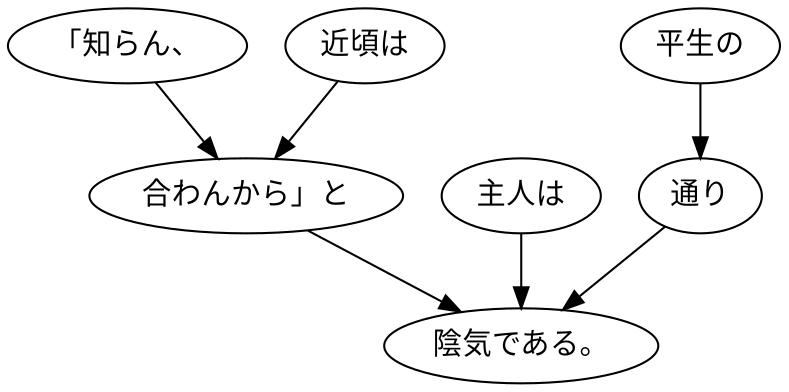 digraph graph1541 {
	node0 [label="「知らん、"];
	node1 [label="近頃は"];
	node2 [label="合わんから」と"];
	node3 [label="主人は"];
	node4 [label="平生の"];
	node5 [label="通り"];
	node6 [label="陰気である。"];
	node0 -> node2;
	node1 -> node2;
	node2 -> node6;
	node3 -> node6;
	node4 -> node5;
	node5 -> node6;
}
